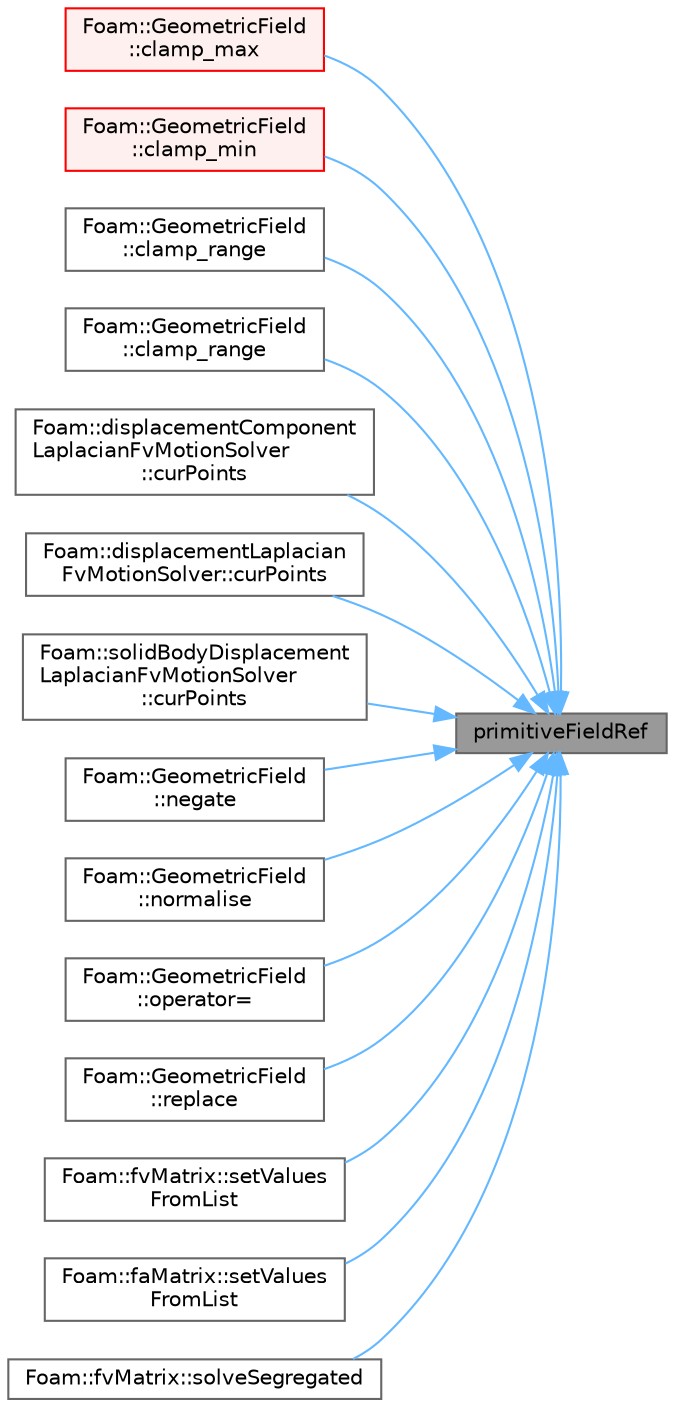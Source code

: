 digraph "primitiveFieldRef"
{
 // LATEX_PDF_SIZE
  bgcolor="transparent";
  edge [fontname=Helvetica,fontsize=10,labelfontname=Helvetica,labelfontsize=10];
  node [fontname=Helvetica,fontsize=10,shape=box,height=0.2,width=0.4];
  rankdir="RL";
  Node1 [id="Node000001",label="primitiveFieldRef",height=0.2,width=0.4,color="gray40", fillcolor="grey60", style="filled", fontcolor="black",tooltip=" "];
  Node1 -> Node2 [id="edge1_Node000001_Node000002",dir="back",color="steelblue1",style="solid",tooltip=" "];
  Node2 [id="Node000002",label="Foam::GeometricField\l::clamp_max",height=0.2,width=0.4,color="red", fillcolor="#FFF0F0", style="filled",URL="$classFoam_1_1GeometricField.html#abfdc36e79b548638a1272d6685c4af9c",tooltip=" "];
  Node1 -> Node10 [id="edge2_Node000001_Node000010",dir="back",color="steelblue1",style="solid",tooltip=" "];
  Node10 [id="Node000010",label="Foam::GeometricField\l::clamp_min",height=0.2,width=0.4,color="red", fillcolor="#FFF0F0", style="filled",URL="$classFoam_1_1GeometricField.html#a6c89f2fe478ee538864c9ae8d67a0e6d",tooltip=" "];
  Node1 -> Node18 [id="edge3_Node000001_Node000018",dir="back",color="steelblue1",style="solid",tooltip=" "];
  Node18 [id="Node000018",label="Foam::GeometricField\l::clamp_range",height=0.2,width=0.4,color="grey40", fillcolor="white", style="filled",URL="$classFoam_1_1GeometricField.html#a0027b878b8f2297c48aa78c72e24dffc",tooltip=" "];
  Node1 -> Node19 [id="edge4_Node000001_Node000019",dir="back",color="steelblue1",style="solid",tooltip=" "];
  Node19 [id="Node000019",label="Foam::GeometricField\l::clamp_range",height=0.2,width=0.4,color="grey40", fillcolor="white", style="filled",URL="$classFoam_1_1GeometricField.html#a4746c4cef73a018c5ea132d35378bab5",tooltip=" "];
  Node1 -> Node20 [id="edge5_Node000001_Node000020",dir="back",color="steelblue1",style="solid",tooltip=" "];
  Node20 [id="Node000020",label="Foam::displacementComponent\lLaplacianFvMotionSolver\l::curPoints",height=0.2,width=0.4,color="grey40", fillcolor="white", style="filled",URL="$classFoam_1_1displacementComponentLaplacianFvMotionSolver.html#a1996b85ae62abe724454832e65fdbfa4",tooltip=" "];
  Node1 -> Node21 [id="edge6_Node000001_Node000021",dir="back",color="steelblue1",style="solid",tooltip=" "];
  Node21 [id="Node000021",label="Foam::displacementLaplacian\lFvMotionSolver::curPoints",height=0.2,width=0.4,color="grey40", fillcolor="white", style="filled",URL="$classFoam_1_1displacementLaplacianFvMotionSolver.html#a1996b85ae62abe724454832e65fdbfa4",tooltip=" "];
  Node1 -> Node22 [id="edge7_Node000001_Node000022",dir="back",color="steelblue1",style="solid",tooltip=" "];
  Node22 [id="Node000022",label="Foam::solidBodyDisplacement\lLaplacianFvMotionSolver\l::curPoints",height=0.2,width=0.4,color="grey40", fillcolor="white", style="filled",URL="$classFoam_1_1solidBodyDisplacementLaplacianFvMotionSolver.html#a1996b85ae62abe724454832e65fdbfa4",tooltip=" "];
  Node1 -> Node23 [id="edge8_Node000001_Node000023",dir="back",color="steelblue1",style="solid",tooltip=" "];
  Node23 [id="Node000023",label="Foam::GeometricField\l::negate",height=0.2,width=0.4,color="grey40", fillcolor="white", style="filled",URL="$classFoam_1_1GeometricField.html#abcdb1512395327f8236a4f4a4d4ff648",tooltip=" "];
  Node1 -> Node24 [id="edge9_Node000001_Node000024",dir="back",color="steelblue1",style="solid",tooltip=" "];
  Node24 [id="Node000024",label="Foam::GeometricField\l::normalise",height=0.2,width=0.4,color="grey40", fillcolor="white", style="filled",URL="$classFoam_1_1GeometricField.html#ad2d943d172916de7105e5e5b8b6612e3",tooltip=" "];
  Node1 -> Node25 [id="edge10_Node000001_Node000025",dir="back",color="steelblue1",style="solid",tooltip=" "];
  Node25 [id="Node000025",label="Foam::GeometricField\l::operator=",height=0.2,width=0.4,color="grey40", fillcolor="white", style="filled",URL="$classFoam_1_1GeometricField.html#a668a9ef887506645ce3d13eda2fd944d",tooltip=" "];
  Node1 -> Node26 [id="edge11_Node000001_Node000026",dir="back",color="steelblue1",style="solid",tooltip=" "];
  Node26 [id="Node000026",label="Foam::GeometricField\l::replace",height=0.2,width=0.4,color="grey40", fillcolor="white", style="filled",URL="$classFoam_1_1GeometricField.html#a076d90bc37ba3f41de95d75f1518f230",tooltip=" "];
  Node1 -> Node27 [id="edge12_Node000001_Node000027",dir="back",color="steelblue1",style="solid",tooltip=" "];
  Node27 [id="Node000027",label="Foam::fvMatrix::setValues\lFromList",height=0.2,width=0.4,color="grey40", fillcolor="white", style="filled",URL="$classFoam_1_1fvMatrix.html#af1fe23f90d5fee6759a1cb238405e9bb",tooltip=" "];
  Node1 -> Node28 [id="edge13_Node000001_Node000028",dir="back",color="steelblue1",style="solid",tooltip=" "];
  Node28 [id="Node000028",label="Foam::faMatrix::setValues\lFromList",height=0.2,width=0.4,color="grey40", fillcolor="white", style="filled",URL="$classFoam_1_1faMatrix.html#ac6f9bae6c70094af19510e911b238a2b",tooltip=" "];
  Node1 -> Node29 [id="edge14_Node000001_Node000029",dir="back",color="steelblue1",style="solid",tooltip=" "];
  Node29 [id="Node000029",label="Foam::fvMatrix::solveSegregated",height=0.2,width=0.4,color="grey40", fillcolor="white", style="filled",URL="$classFoam_1_1fvMatrix.html#af01ef73b01d29b36320119db97891aef",tooltip=" "];
}
